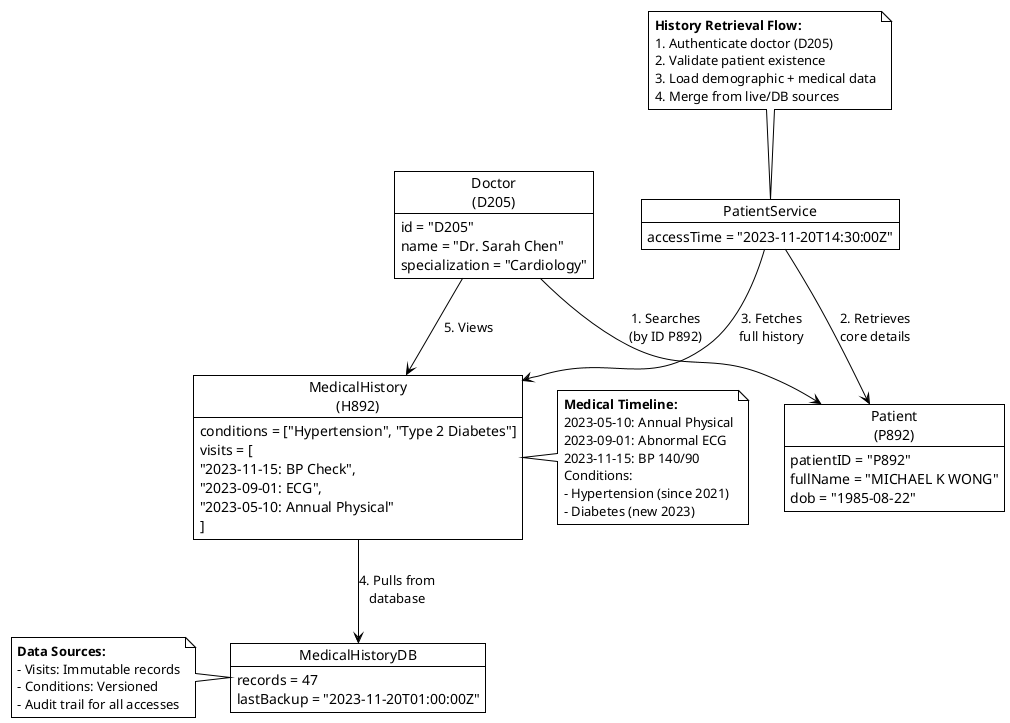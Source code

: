 @startuml Check Patient History
!theme plain

' === Objects ===
object "Doctor\n(D205)" as doctor {
  id = "D205"
  name = "Dr. Sarah Chen"
  specialization = "Cardiology"
}

object "Patient\n(P892)" as patient {
  patientID = "P892"
  fullName = "MICHAEL K WONG"
  dob = "1985-08-22"
}

object "MedicalHistory\n(H892)" as medHistory {
  conditions = ["Hypertension", "Type 2 Diabetes"]
  visits = [
    "2023-11-15: BP Check",
    "2023-09-01: ECG",
    "2023-05-10: Annual Physical"
  ]
}

object "PatientService" as patientService {
  accessTime = "2023-11-20T14:30:00Z"
}

object "MedicalHistoryDB" as medDB {
  records = 47
  lastBackup = "2023-11-20T01:00:00Z"
}

' === Relationships ===
doctor --> patient : "1. Searches\n(by ID P892)"
patientService --> patient : "2. Retrieves\ncore details"
patientService --> medHistory : "3. Fetches\nfull history"
medHistory --> medDB : "4. Pulls from\ndatabase"
doctor --> medHistory : "5. Views"

' === Flow Notes ===
note top of patientService
  **History Retrieval Flow:**
  1. Authenticate doctor (D205)
  2. Validate patient existence
  3. Load demographic + medical data
  4. Merge from live/DB sources
end note

note right of medHistory
  **Medical Timeline:**
  2023-05-10: Annual Physical
  2023-09-01: Abnormal ECG
  2023-11-15: BP 140/90
  Conditions:
  - Hypertension (since 2021)
  - Diabetes (new 2023)
end note

note left of medDB
  **Data Sources:**
  - Visits: Immutable records
  - Conditions: Versioned
  - Audit trail for all accesses
end note
